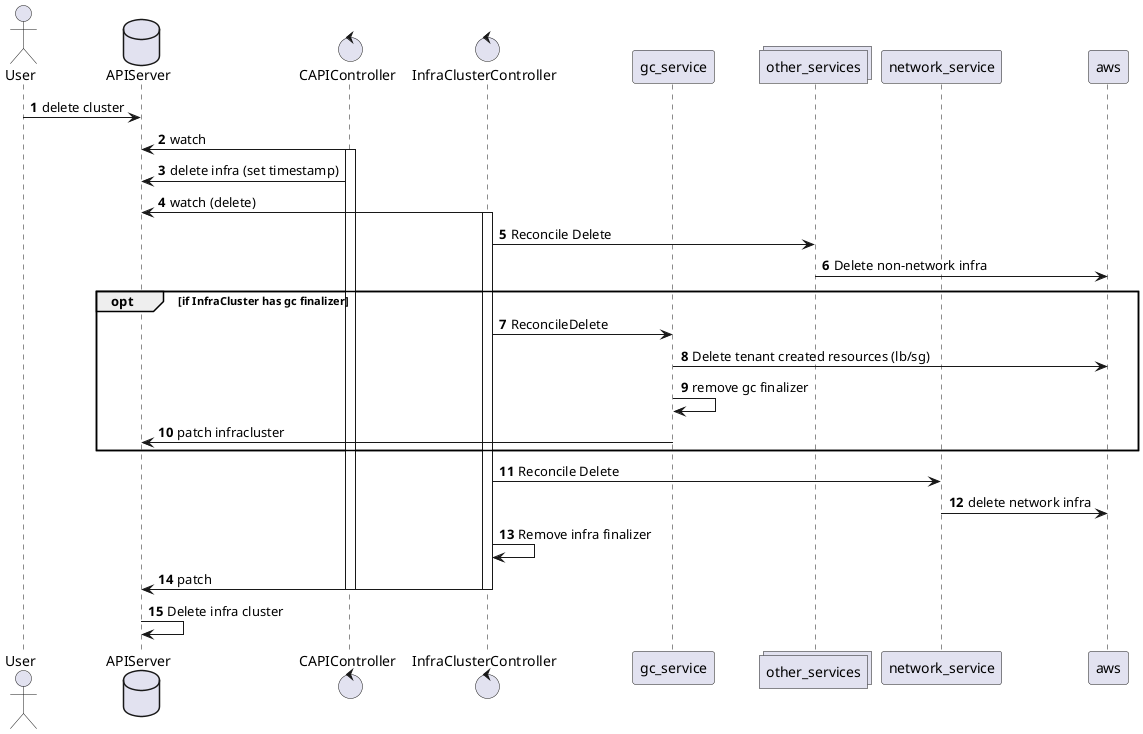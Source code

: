 @startuml
autonumber
actor User
database APIServer
control CAPIController
control InfraClusterController
participant gc_service
collections other_services
participant network_service
participant aws
User -> APIServer: delete cluster
CAPIController -> APIServer: watch
activate CAPIController
CAPIController -> APIServer: delete infra (set timestamp)

InfraClusterController -> APIServer: watch (delete)
activate InfraClusterController
InfraClusterController -> other_services: Reconcile Delete 
other_services -> aws: Delete non-network infra
opt if InfraCluster has gc finalizer
    InfraClusterController -> gc_service: ReconcileDelete
    gc_service -> aws: Delete tenant created resources (lb/sg)
    gc_service -> gc_service: remove gc finalizer
    gc_service -> APIServer: patch infracluster
end
InfraClusterController -> network_service: Reconcile Delete
network_service -> aws: delete network infra
InfraClusterController -> InfraClusterController: Remove infra finalizer
InfraClusterController -> APIServer: patch
deactivate InfraClusterController
deactivate CAPIController
APIServer -> APIServer: Delete infra cluster

@enduml